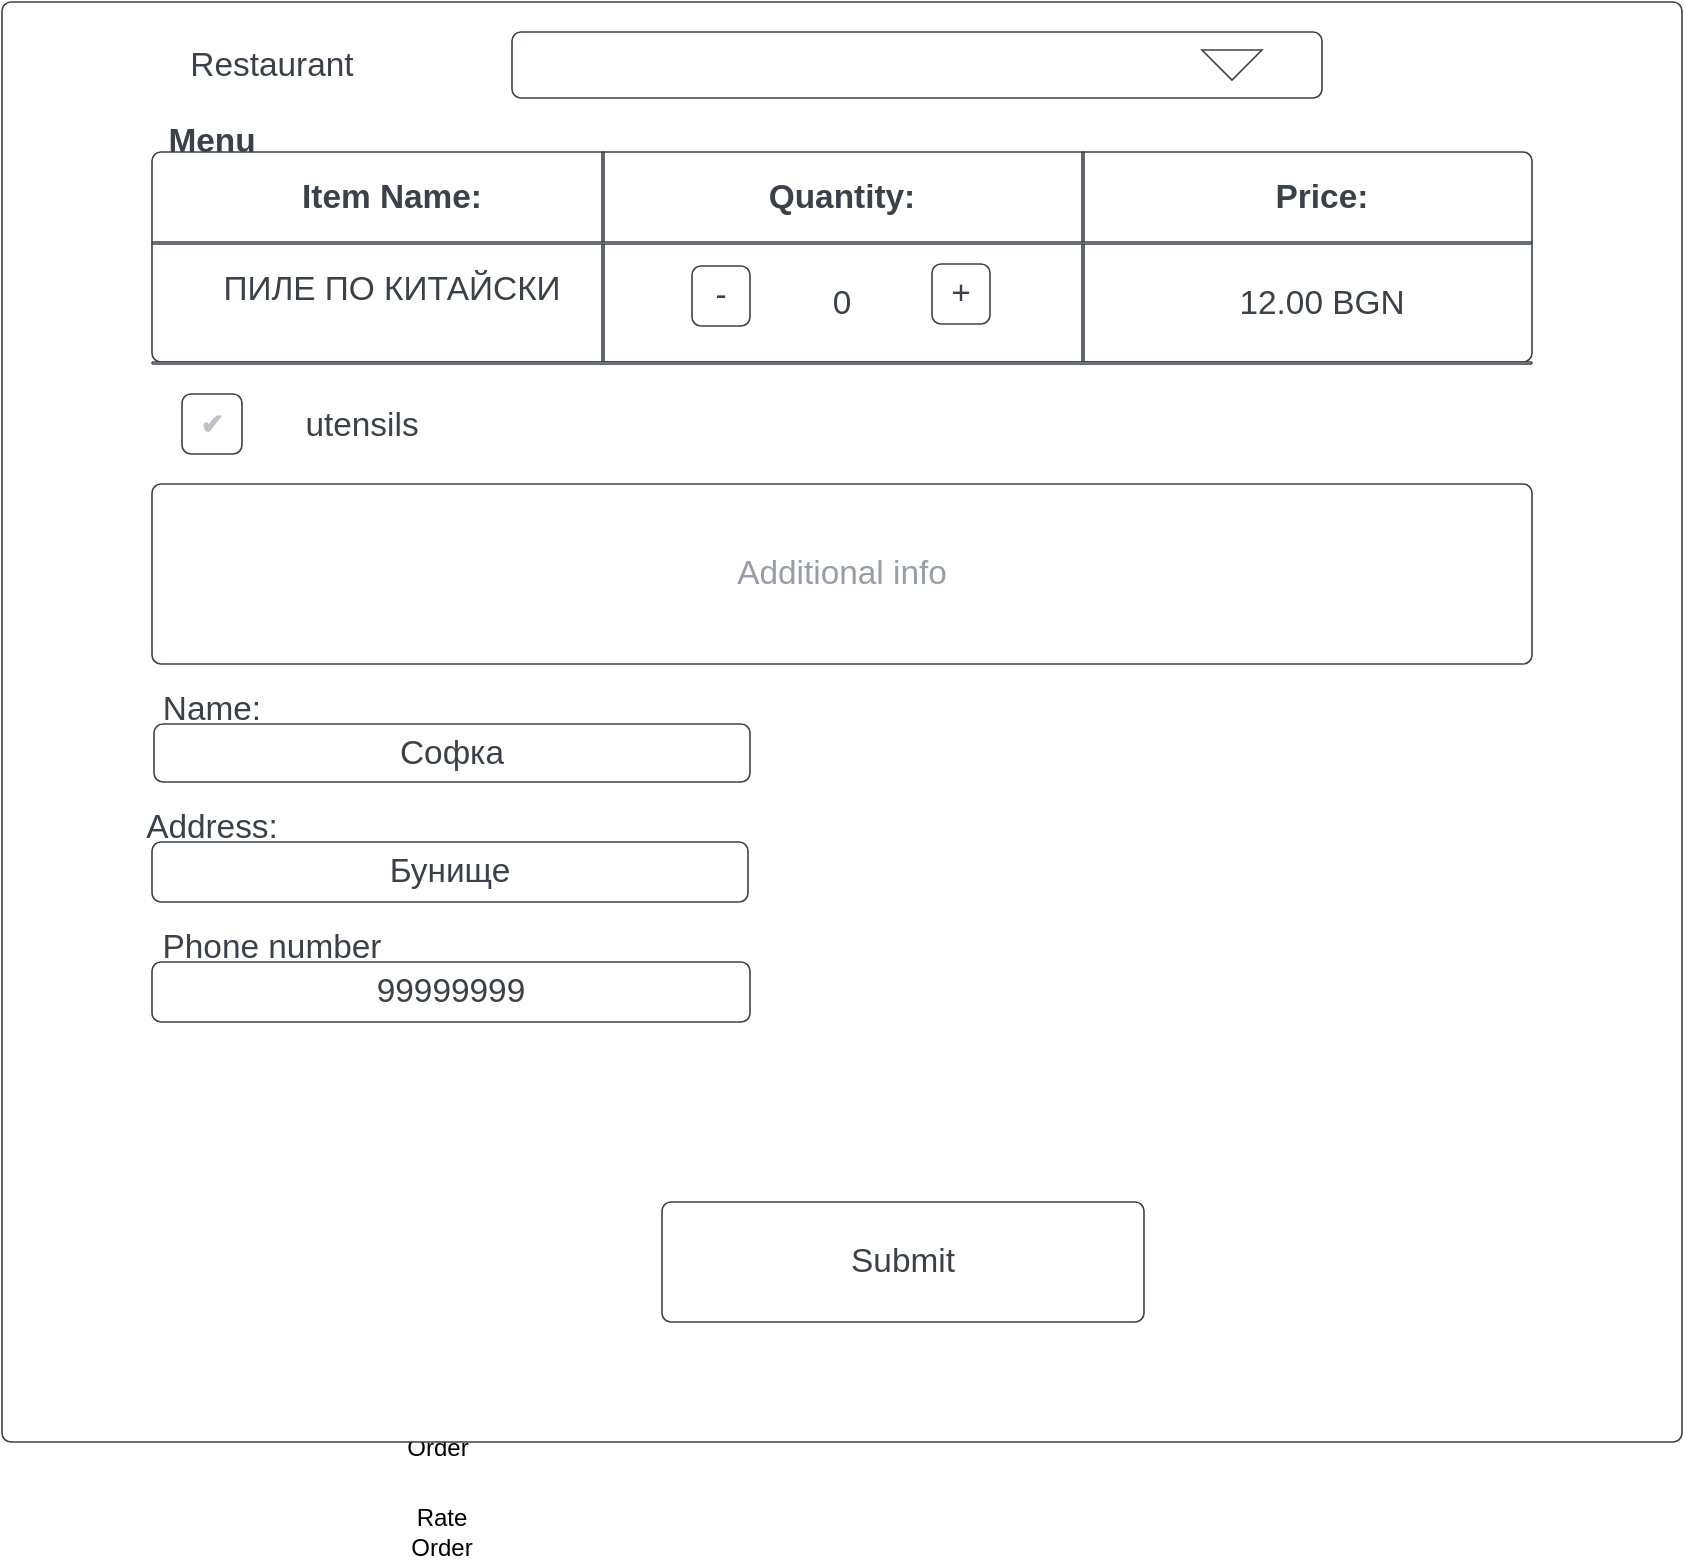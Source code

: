 <mxfile version="20.1.1" type="github" pages="7">
  <diagram id="zvgnfmTb5LMVVaqTquSj" name="UI (Order management)">
    <mxGraphModel dx="1425" dy="727" grid="1" gridSize="10" guides="1" tooltips="1" connect="1" arrows="1" fold="1" page="1" pageScale="1" pageWidth="1169" pageHeight="827" math="0" shadow="0">
      <root>
        <mxCell id="0" />
        <mxCell id="1" parent="0" />
        <mxCell id="F8kYF-9vKtXtCblu7gJ0-1" value="Order Food" style="text;html=1;strokeColor=none;fillColor=none;align=center;verticalAlign=middle;whiteSpace=wrap;rounded=0;" vertex="1" parent="1">
          <mxGeometry x="380" y="850" width="60" height="30" as="geometry" />
        </mxCell>
        <mxCell id="F8kYF-9vKtXtCblu7gJ0-2" value="Track Order&lt;br&gt;" style="text;html=1;strokeColor=none;fillColor=none;align=center;verticalAlign=middle;whiteSpace=wrap;rounded=0;" vertex="1" parent="1">
          <mxGeometry x="378" y="890" width="60" height="30" as="geometry" />
        </mxCell>
        <mxCell id="F8kYF-9vKtXtCblu7gJ0-3" value="Rate Order" style="text;html=1;strokeColor=none;fillColor=none;align=center;verticalAlign=middle;whiteSpace=wrap;rounded=0;" vertex="1" parent="1">
          <mxGeometry x="380" y="940" width="60" height="30" as="geometry" />
        </mxCell>
        <UserObject label="" lucidchartObjectId="_ZOylDvqxqyc" id="u0xBRXguA4hAS9RDZ8Lb-1">
          <mxCell style="html=1;overflow=block;blockSpacing=1;whiteSpace=wrap;fontSize=13;spacing=3.8;strokeColor=#3a414a;strokeOpacity=100;rounded=1;absoluteArcSize=1;arcSize=9;strokeWidth=0.8;" vertex="1" parent="1">
            <mxGeometry x="190" y="190" width="840" height="720" as="geometry" />
          </mxCell>
        </UserObject>
        <UserObject label="Restaurant" lucidchartObjectId="q0OyR_dywtjZ" id="u0xBRXguA4hAS9RDZ8Lb-2">
          <mxCell style="html=1;overflow=block;blockSpacing=1;whiteSpace=wrap;fontSize=16.7;fontColor=#3a414a;spacing=3.8;strokeOpacity=0;fillOpacity=0;rounded=1;absoluteArcSize=1;arcSize=9;fillColor=#ffffff;strokeWidth=0.8;" vertex="1" parent="1">
            <mxGeometry x="235" y="198" width="180" height="48" as="geometry" />
          </mxCell>
        </UserObject>
        <UserObject label="" lucidchartObjectId="G0OyK0CHKXUM" id="u0xBRXguA4hAS9RDZ8Lb-3">
          <mxCell style="html=1;overflow=block;blockSpacing=1;whiteSpace=wrap;fontSize=13;spacing=3.8;strokeColor=#3a414a;strokeOpacity=100;rounded=1;absoluteArcSize=1;arcSize=9;strokeWidth=0.8;" vertex="1" parent="1">
            <mxGeometry x="445" y="205" width="405" height="33" as="geometry" />
          </mxCell>
        </UserObject>
        <UserObject label="" lucidchartObjectId="b1Oy6~72fp5y" id="u0xBRXguA4hAS9RDZ8Lb-4">
          <mxCell style="html=1;overflow=block;blockSpacing=1;whiteSpace=wrap;shape=mxgraph.basic.acute_triangle;dx=0.5;anchorPointDirection=0;fontSize=13;spacing=3.8;strokeColor=#3a414a;strokeOpacity=100;rounded=1;absoluteArcSize=1;arcSize=9;rotation=180;strokeWidth=0.8;" vertex="1" parent="1">
            <mxGeometry x="790" y="214" width="30" height="15" as="geometry" />
          </mxCell>
        </UserObject>
        <UserObject label="" lucidchartObjectId="Y2Oyn8aw1Tip" id="u0xBRXguA4hAS9RDZ8Lb-5">
          <mxCell style="html=1;overflow=block;blockSpacing=1;whiteSpace=wrap;fontSize=13;spacing=3.8;strokeColor=#3a414a;strokeOpacity=100;rounded=1;absoluteArcSize=1;arcSize=9;strokeWidth=0.8;" vertex="1" parent="1">
            <mxGeometry x="265" y="265" width="690" height="105" as="geometry" />
          </mxCell>
        </UserObject>
        <UserObject label="Item Name:" lucidchartObjectId="M3OyF2a66_kw" id="u0xBRXguA4hAS9RDZ8Lb-6">
          <mxCell style="html=1;overflow=block;blockSpacing=1;whiteSpace=wrap;fontSize=16.7;fontColor=#3a414a;fontStyle=1;spacing=3.8;strokeOpacity=0;fillOpacity=0;rounded=1;absoluteArcSize=1;arcSize=9;fillColor=#ffffff;strokeWidth=0.8;" vertex="1" parent="1">
            <mxGeometry x="295" y="265" width="180" height="45" as="geometry" />
          </mxCell>
        </UserObject>
        <UserObject label="Menu" lucidchartObjectId="B4Oy9A7fqMK3" id="u0xBRXguA4hAS9RDZ8Lb-7">
          <mxCell style="html=1;overflow=block;blockSpacing=1;whiteSpace=wrap;fontSize=16.7;fontColor=#3a414a;fontStyle=1;spacing=3.8;strokeOpacity=0;fillOpacity=0;rounded=1;absoluteArcSize=1;arcSize=9;fillColor=#ffffff;strokeWidth=0.8;" vertex="1" parent="1">
            <mxGeometry x="205" y="236" width="180" height="48" as="geometry" />
          </mxCell>
        </UserObject>
        <UserObject label="" lucidchartObjectId="X4Oy53EhiBsL" id="u0xBRXguA4hAS9RDZ8Lb-8">
          <mxCell style="html=1;overflow=block;blockSpacing=1;whiteSpace=wrap;fontSize=13;spacing=0;strokeColor=#3a414a;strokeOpacity=100;rounded=1;absoluteArcSize=1;arcSize=9;rotation=-270;strokeWidth=0.8;" vertex="1" parent="1">
            <mxGeometry x="438" y="317" width="105" height="1" as="geometry" />
          </mxCell>
        </UserObject>
        <UserObject label="" lucidchartObjectId="_4Oy03C.Tc~w" id="u0xBRXguA4hAS9RDZ8Lb-9">
          <mxCell style="html=1;overflow=block;blockSpacing=1;whiteSpace=wrap;fontSize=13;spacing=0;strokeColor=#3a414a;strokeOpacity=100;rounded=1;absoluteArcSize=1;arcSize=9;rotation=-270;strokeWidth=0.8;" vertex="1" parent="1">
            <mxGeometry x="678" y="317" width="105" height="1" as="geometry" />
          </mxCell>
        </UserObject>
        <UserObject label="" lucidchartObjectId="x5Oype-6s3Bu" id="u0xBRXguA4hAS9RDZ8Lb-10">
          <mxCell style="html=1;overflow=block;blockSpacing=1;whiteSpace=wrap;fontSize=13;spacing=0;strokeColor=#3a414a;strokeOpacity=100;rounded=1;absoluteArcSize=1;arcSize=9;strokeWidth=0.8;" vertex="1" parent="1">
            <mxGeometry x="265" y="370" width="690" height="1" as="geometry" />
          </mxCell>
        </UserObject>
        <UserObject label="" lucidchartObjectId="A5Oygh2Lz0Eh" id="u0xBRXguA4hAS9RDZ8Lb-11">
          <mxCell style="html=1;overflow=block;blockSpacing=1;whiteSpace=wrap;fontSize=13;spacing=0;strokeColor=#3a414a;strokeOpacity=100;rounded=1;absoluteArcSize=1;arcSize=9;strokeWidth=0.8;" vertex="1" parent="1">
            <mxGeometry x="265" y="310" width="690" height="1" as="geometry" />
          </mxCell>
        </UserObject>
        <UserObject label="Quantity:" lucidchartObjectId="35Oyz1.ksMP2" id="u0xBRXguA4hAS9RDZ8Lb-12">
          <mxCell style="html=1;overflow=block;blockSpacing=1;whiteSpace=wrap;fontSize=16.7;fontColor=#3a414a;fontStyle=1;spacing=3.8;strokeOpacity=0;fillOpacity=0;rounded=1;absoluteArcSize=1;arcSize=9;fillColor=#ffffff;strokeWidth=0.8;" vertex="1" parent="1">
            <mxGeometry x="520" y="264" width="180" height="48" as="geometry" />
          </mxCell>
        </UserObject>
        <UserObject label="Price:" lucidchartObjectId="u6OyMuB3Wp~f" id="u0xBRXguA4hAS9RDZ8Lb-13">
          <mxCell style="html=1;overflow=block;blockSpacing=1;whiteSpace=wrap;fontSize=16.7;fontColor=#3a414a;fontStyle=1;spacing=3.8;strokeOpacity=0;fillOpacity=0;rounded=1;absoluteArcSize=1;arcSize=9;fillColor=#ffffff;strokeWidth=0.8;" vertex="1" parent="1">
            <mxGeometry x="760" y="265" width="180" height="45" as="geometry" />
          </mxCell>
        </UserObject>
        <UserObject label="Additional info" lucidchartObjectId="Y6OyMl_BA7kx" id="u0xBRXguA4hAS9RDZ8Lb-14">
          <mxCell style="html=1;overflow=block;blockSpacing=1;whiteSpace=wrap;fontSize=16.7;fontColor=#979ea8;spacing=3.8;strokeColor=#3a414a;strokeOpacity=100;rounded=1;absoluteArcSize=1;arcSize=9;strokeWidth=0.8;" vertex="1" parent="1">
            <mxGeometry x="265" y="431" width="690" height="90" as="geometry" />
          </mxCell>
        </UserObject>
        <UserObject label="ПИЛЕ ПО КИТАЙСКИ" lucidchartObjectId="X7OyfeCnV6ZV" id="u0xBRXguA4hAS9RDZ8Lb-15">
          <mxCell style="html=1;overflow=block;blockSpacing=1;whiteSpace=wrap;fontSize=16.7;fontColor=#3a414a;spacing=3.8;strokeOpacity=0;fillOpacity=0;rounded=1;absoluteArcSize=1;arcSize=9;fillColor=#ffffff;strokeWidth=0.8;" vertex="1" parent="1">
            <mxGeometry x="295" y="310" width="180" height="48" as="geometry" />
          </mxCell>
        </UserObject>
        <UserObject label="0" lucidchartObjectId="s8Oym_~jHhzL" id="u0xBRXguA4hAS9RDZ8Lb-16">
          <mxCell style="html=1;overflow=block;blockSpacing=1;whiteSpace=wrap;fontSize=16.7;fontColor=#3a414a;spacing=3.8;strokeOpacity=0;fillOpacity=0;rounded=1;absoluteArcSize=1;arcSize=9;fillColor=#ffffff;strokeWidth=0.8;" vertex="1" parent="1">
            <mxGeometry x="520" y="318" width="180" height="45" as="geometry" />
          </mxCell>
        </UserObject>
        <UserObject label="+" lucidchartObjectId="Z8OyrnX5fzPc" id="u0xBRXguA4hAS9RDZ8Lb-17">
          <mxCell style="html=1;overflow=block;blockSpacing=1;whiteSpace=wrap;fontSize=16.7;fontColor=#3a414a;spacing=3.8;strokeColor=#3a414a;strokeOpacity=100;rounded=1;absoluteArcSize=1;arcSize=9;strokeWidth=0.8;" vertex="1" parent="1">
            <mxGeometry x="655" y="321" width="29" height="30" as="geometry" />
          </mxCell>
        </UserObject>
        <UserObject label="-" lucidchartObjectId="c9OyHii4D.KT" id="u0xBRXguA4hAS9RDZ8Lb-18">
          <mxCell style="html=1;overflow=block;blockSpacing=1;whiteSpace=wrap;fontSize=16.7;fontColor=#3a414a;spacing=3.8;strokeColor=#3a414a;strokeOpacity=100;rounded=1;absoluteArcSize=1;arcSize=9;strokeWidth=0.8;" vertex="1" parent="1">
            <mxGeometry x="535" y="322" width="29" height="30" as="geometry" />
          </mxCell>
        </UserObject>
        <UserObject label="12.00 BGN" lucidchartObjectId="Q9OywEtHYbMA" id="u0xBRXguA4hAS9RDZ8Lb-19">
          <mxCell style="html=1;overflow=block;blockSpacing=1;whiteSpace=wrap;fontSize=16.7;fontColor=#3a414a;spacing=3.8;strokeOpacity=0;fillOpacity=0;rounded=1;absoluteArcSize=1;arcSize=9;fillColor=#ffffff;strokeWidth=0.8;" vertex="1" parent="1">
            <mxGeometry x="760" y="318" width="180" height="45" as="geometry" />
          </mxCell>
        </UserObject>
        <UserObject label="Софка" lucidchartObjectId="h-OyLRWBvrP." id="u0xBRXguA4hAS9RDZ8Lb-20">
          <mxCell style="html=1;overflow=block;blockSpacing=1;whiteSpace=wrap;fontSize=16.7;fontColor=#3a414a;spacing=3.8;strokeColor=#3a414a;strokeOpacity=100;rounded=1;absoluteArcSize=1;arcSize=9;strokeWidth=0.8;" vertex="1" parent="1">
            <mxGeometry x="266" y="551" width="298" height="29" as="geometry" />
          </mxCell>
        </UserObject>
        <UserObject label="Бунище" lucidchartObjectId="D-OyknMazRWd" id="u0xBRXguA4hAS9RDZ8Lb-21">
          <mxCell style="html=1;overflow=block;blockSpacing=1;whiteSpace=wrap;fontSize=16.7;fontColor=#3a414a;spacing=3.8;strokeColor=#3a414a;strokeOpacity=100;rounded=1;absoluteArcSize=1;arcSize=9;strokeWidth=0.8;" vertex="1" parent="1">
            <mxGeometry x="265" y="610" width="298" height="30" as="geometry" />
          </mxCell>
        </UserObject>
        <UserObject label="✔" lucidchartObjectId="Z-Oyg26vEMs." id="u0xBRXguA4hAS9RDZ8Lb-22">
          <mxCell style="html=1;overflow=block;blockSpacing=1;whiteSpace=wrap;fontSize=14;fontColor=#bdc1c6;fontStyle=1;spacing=3.8;strokeColor=#3a414a;strokeOpacity=100;rounded=1;absoluteArcSize=1;arcSize=9;strokeWidth=0.8;" vertex="1" parent="1">
            <mxGeometry x="280" y="386" width="30" height="30" as="geometry" />
          </mxCell>
        </UserObject>
        <UserObject label="utensils" lucidchartObjectId="Q_OyuFlSgLMg" id="u0xBRXguA4hAS9RDZ8Lb-23">
          <mxCell style="html=1;overflow=block;blockSpacing=1;whiteSpace=wrap;fontSize=16.7;fontColor=#3a414a;spacing=3.8;strokeOpacity=0;fillOpacity=0;rounded=1;absoluteArcSize=1;arcSize=9;fillColor=#ffffff;strokeWidth=0.8;" vertex="1" parent="1">
            <mxGeometry x="280" y="378" width="180" height="48" as="geometry" />
          </mxCell>
        </UserObject>
        <UserObject label="99999999" lucidchartObjectId="O.Oy4xqPBNkb" id="u0xBRXguA4hAS9RDZ8Lb-24">
          <mxCell style="html=1;overflow=block;blockSpacing=1;whiteSpace=wrap;fontSize=16.7;fontColor=#3a414a;spacing=3.8;strokeColor=#3a414a;strokeOpacity=100;rounded=1;absoluteArcSize=1;arcSize=9;strokeWidth=0.8;" vertex="1" parent="1">
            <mxGeometry x="265" y="670" width="299" height="30" as="geometry" />
          </mxCell>
        </UserObject>
        <UserObject label="Name:" lucidchartObjectId="c~OyIr~xqes." id="u0xBRXguA4hAS9RDZ8Lb-25">
          <mxCell style="html=1;overflow=block;blockSpacing=1;whiteSpace=wrap;fontSize=16.7;fontColor=#3a414a;spacing=3.8;strokeOpacity=0;fillOpacity=0;rounded=1;absoluteArcSize=1;arcSize=9;fillColor=#ffffff;strokeWidth=0.8;" vertex="1" parent="1">
            <mxGeometry x="205" y="521" width="180" height="45" as="geometry" />
          </mxCell>
        </UserObject>
        <UserObject label="Address:" lucidchartObjectId="z~OyqjuGFO5-" id="u0xBRXguA4hAS9RDZ8Lb-26">
          <mxCell style="html=1;overflow=block;blockSpacing=1;whiteSpace=wrap;fontSize=16.7;fontColor=#3a414a;spacing=3.8;strokeOpacity=0;fillOpacity=0;rounded=1;absoluteArcSize=1;arcSize=9;fillColor=#ffffff;strokeWidth=0.8;" vertex="1" parent="1">
            <mxGeometry x="205" y="580" width="180" height="45" as="geometry" />
          </mxCell>
        </UserObject>
        <UserObject label="Phone number" lucidchartObjectId="X~OyIQc8~-J1" id="u0xBRXguA4hAS9RDZ8Lb-27">
          <mxCell style="html=1;overflow=block;blockSpacing=1;whiteSpace=wrap;fontSize=16.7;fontColor=#3a414a;spacing=3.8;strokeOpacity=0;fillOpacity=0;rounded=1;absoluteArcSize=1;arcSize=9;fillColor=#ffffff;strokeWidth=0.8;" vertex="1" parent="1">
            <mxGeometry x="235" y="640" width="180" height="45" as="geometry" />
          </mxCell>
        </UserObject>
        <UserObject label="Submit" lucidchartObjectId="GaPyHMyOphLl" id="u0xBRXguA4hAS9RDZ8Lb-28">
          <mxCell style="html=1;overflow=block;blockSpacing=1;whiteSpace=wrap;fontSize=16.7;fontColor=#3a414a;spacing=3.8;strokeColor=#3a414a;strokeOpacity=100;rounded=1;absoluteArcSize=1;arcSize=9;strokeWidth=0.8;" vertex="1" parent="1">
            <mxGeometry x="520" y="790" width="241" height="60" as="geometry" />
          </mxCell>
        </UserObject>
      </root>
    </mxGraphModel>
  </diagram>
  <diagram id="AmAiXFjn46dSHA0xgA7L" name="UI (Courier management)">
    <mxGraphModel dx="1425" dy="727" grid="1" gridSize="10" guides="1" tooltips="1" connect="1" arrows="1" fold="1" page="1" pageScale="1" pageWidth="827" pageHeight="1169" math="0" shadow="0">
      <root>
        <mxCell id="0" />
        <mxCell id="1" parent="0" />
      </root>
    </mxGraphModel>
  </diagram>
  <diagram id="KZSW3kqBtk0ItYC3ufxN" name="UI (Restaurant mangement)">
    <mxGraphModel grid="1" page="1" gridSize="10" guides="1" tooltips="1" connect="1" arrows="1" fold="1" pageScale="1" pageWidth="827" pageHeight="1169" math="0" shadow="0">
      <root>
        <mxCell id="0" />
        <mxCell id="1" parent="0" />
        <mxCell id="7cj2-VViBRGwq5csN723-1" value="" style="endArrow=none;html=1;rounded=0;" edge="1" parent="1">
          <mxGeometry width="50" height="50" relative="1" as="geometry">
            <mxPoint x="400" y="480" as="sourcePoint" />
            <mxPoint x="400" as="targetPoint" />
          </mxGeometry>
        </mxCell>
      </root>
    </mxGraphModel>
  </diagram>
  <diagram id="w2xkRb0xfeO9UaLq-7dp" name="Model (shared)">
    <mxGraphModel dx="1425" dy="727" grid="1" gridSize="10" guides="1" tooltips="1" connect="1" arrows="1" fold="1" page="1" pageScale="1" pageWidth="827" pageHeight="1169" math="0" shadow="0">
      <root>
        <mxCell id="0" />
        <mxCell id="1" parent="0" />
      </root>
    </mxGraphModel>
  </diagram>
  <diagram id="ZzZ6LVq-ztTDesU_OuhQ" name="Model (Order mangement)">
    <mxGraphModel dx="1425" dy="727" grid="1" gridSize="10" guides="1" tooltips="1" connect="1" arrows="1" fold="1" page="1" pageScale="1" pageWidth="827" pageHeight="1169" math="0" shadow="0">
      <root>
        <mxCell id="0" />
        <mxCell id="1" parent="0" />
      </root>
    </mxGraphModel>
  </diagram>
  <diagram id="S2H16VVU1hZGq0ET43JR" name="Model (Courier management)">
    <mxGraphModel dx="1425" dy="727" grid="1" gridSize="10" guides="1" tooltips="1" connect="1" arrows="1" fold="1" page="1" pageScale="1" pageWidth="827" pageHeight="1169" math="0" shadow="0">
      <root>
        <mxCell id="0" />
        <mxCell id="1" parent="0" />
      </root>
    </mxGraphModel>
  </diagram>
  <diagram id="QePiwZ5LADWzH_D8YFNF" name="Model (Restaurant mangement)">
    <mxGraphModel grid="1" page="1" gridSize="10" guides="1" tooltips="1" connect="1" arrows="1" fold="1" pageScale="1" pageWidth="827" pageHeight="1169" math="0" shadow="0">
      <root>
        <mxCell id="0" />
        <mxCell id="1" parent="0" />
      </root>
    </mxGraphModel>
  </diagram>
</mxfile>
